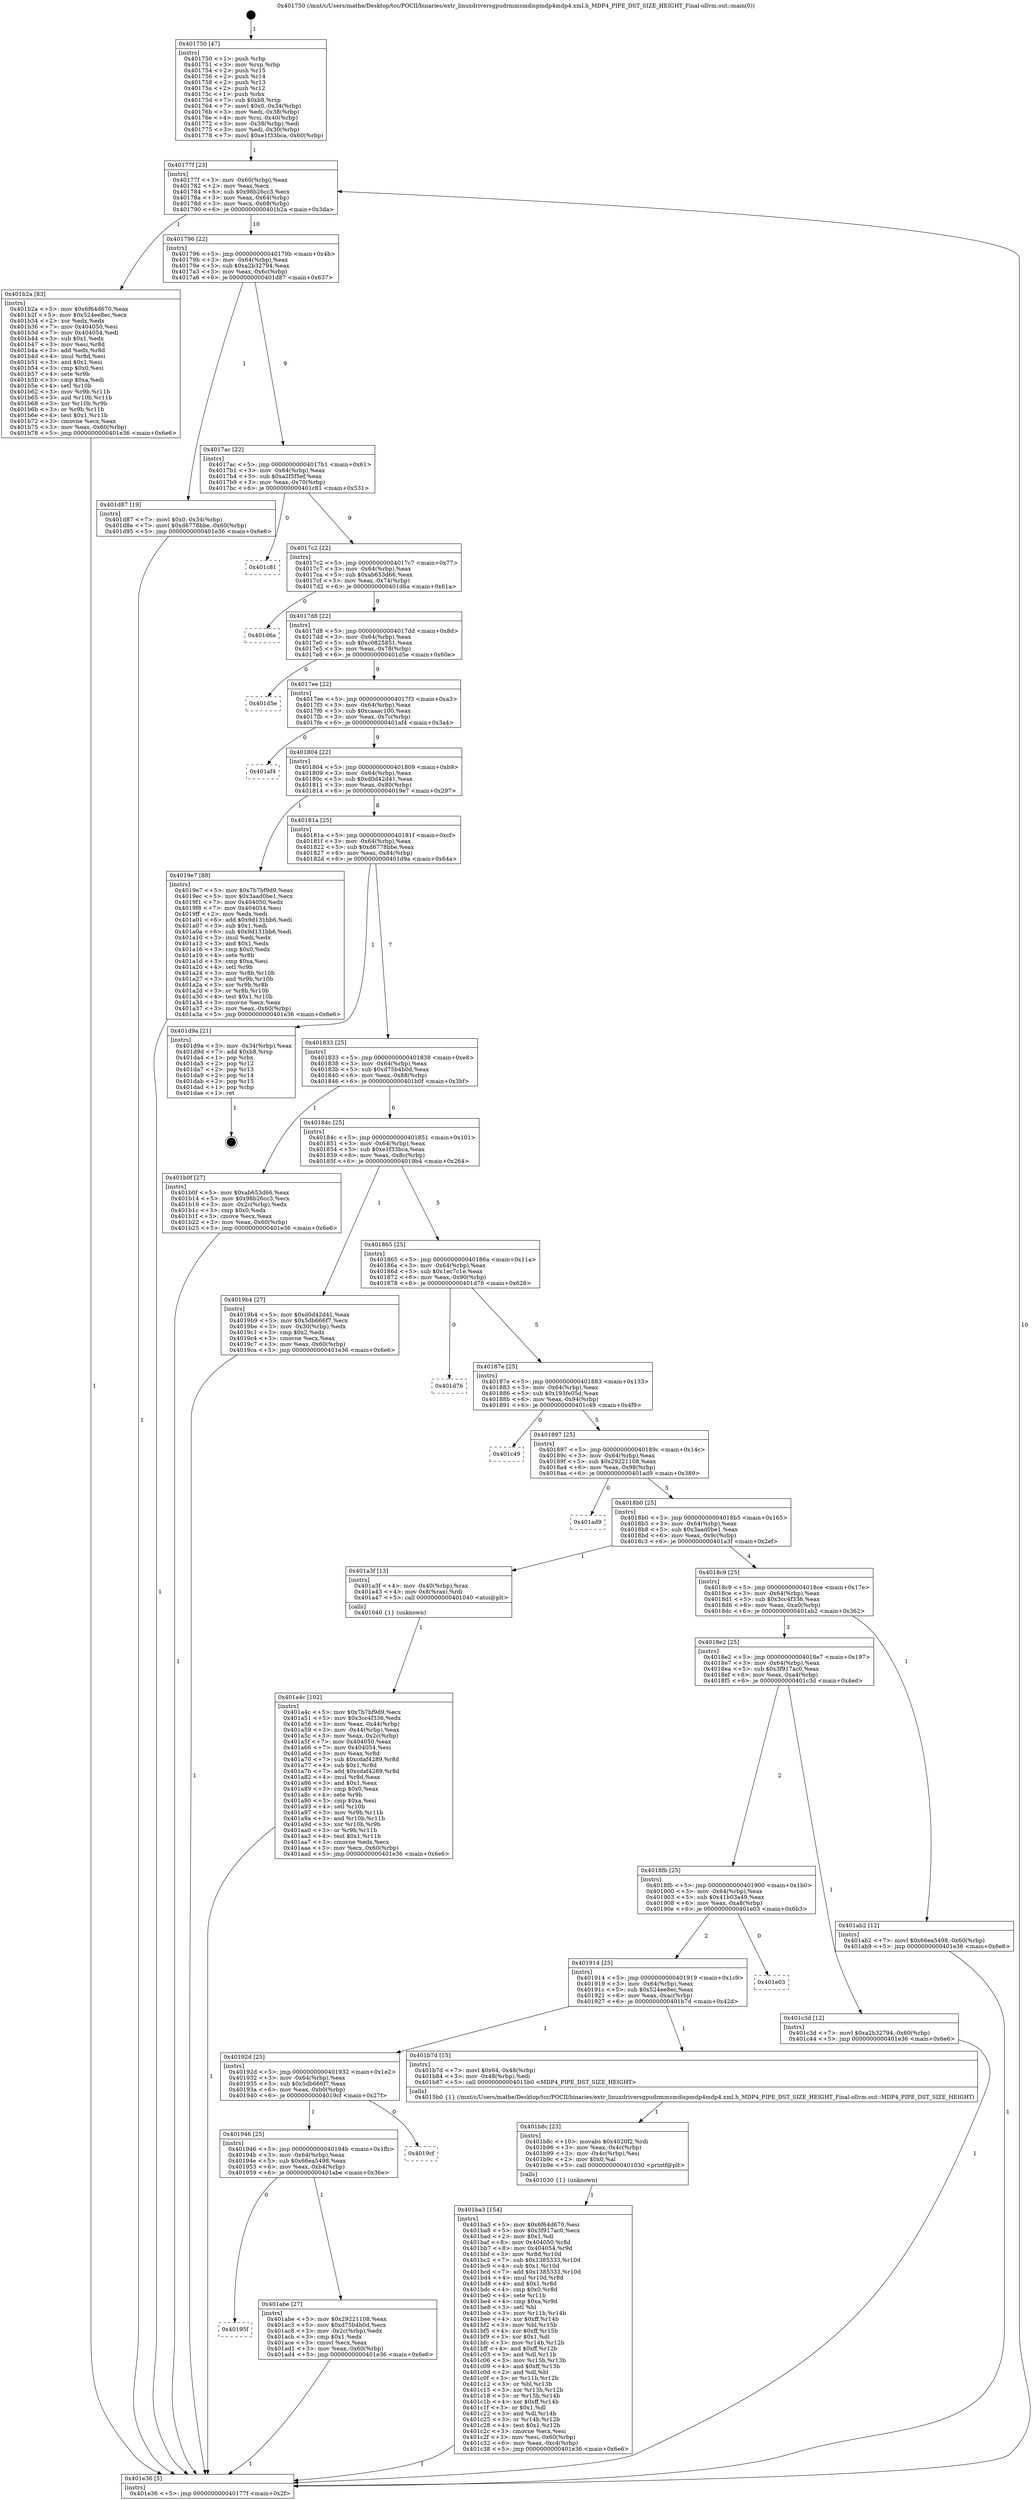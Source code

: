 digraph "0x401750" {
  label = "0x401750 (/mnt/c/Users/mathe/Desktop/tcc/POCII/binaries/extr_linuxdriversgpudrmmsmdispmdp4mdp4.xml.h_MDP4_PIPE_DST_SIZE_HEIGHT_Final-ollvm.out::main(0))"
  labelloc = "t"
  node[shape=record]

  Entry [label="",width=0.3,height=0.3,shape=circle,fillcolor=black,style=filled]
  "0x40177f" [label="{
     0x40177f [23]\l
     | [instrs]\l
     &nbsp;&nbsp;0x40177f \<+3\>: mov -0x60(%rbp),%eax\l
     &nbsp;&nbsp;0x401782 \<+2\>: mov %eax,%ecx\l
     &nbsp;&nbsp;0x401784 \<+6\>: sub $0x98b26cc3,%ecx\l
     &nbsp;&nbsp;0x40178a \<+3\>: mov %eax,-0x64(%rbp)\l
     &nbsp;&nbsp;0x40178d \<+3\>: mov %ecx,-0x68(%rbp)\l
     &nbsp;&nbsp;0x401790 \<+6\>: je 0000000000401b2a \<main+0x3da\>\l
  }"]
  "0x401b2a" [label="{
     0x401b2a [83]\l
     | [instrs]\l
     &nbsp;&nbsp;0x401b2a \<+5\>: mov $0x6f64d670,%eax\l
     &nbsp;&nbsp;0x401b2f \<+5\>: mov $0x524ee8ec,%ecx\l
     &nbsp;&nbsp;0x401b34 \<+2\>: xor %edx,%edx\l
     &nbsp;&nbsp;0x401b36 \<+7\>: mov 0x404050,%esi\l
     &nbsp;&nbsp;0x401b3d \<+7\>: mov 0x404054,%edi\l
     &nbsp;&nbsp;0x401b44 \<+3\>: sub $0x1,%edx\l
     &nbsp;&nbsp;0x401b47 \<+3\>: mov %esi,%r8d\l
     &nbsp;&nbsp;0x401b4a \<+3\>: add %edx,%r8d\l
     &nbsp;&nbsp;0x401b4d \<+4\>: imul %r8d,%esi\l
     &nbsp;&nbsp;0x401b51 \<+3\>: and $0x1,%esi\l
     &nbsp;&nbsp;0x401b54 \<+3\>: cmp $0x0,%esi\l
     &nbsp;&nbsp;0x401b57 \<+4\>: sete %r9b\l
     &nbsp;&nbsp;0x401b5b \<+3\>: cmp $0xa,%edi\l
     &nbsp;&nbsp;0x401b5e \<+4\>: setl %r10b\l
     &nbsp;&nbsp;0x401b62 \<+3\>: mov %r9b,%r11b\l
     &nbsp;&nbsp;0x401b65 \<+3\>: and %r10b,%r11b\l
     &nbsp;&nbsp;0x401b68 \<+3\>: xor %r10b,%r9b\l
     &nbsp;&nbsp;0x401b6b \<+3\>: or %r9b,%r11b\l
     &nbsp;&nbsp;0x401b6e \<+4\>: test $0x1,%r11b\l
     &nbsp;&nbsp;0x401b72 \<+3\>: cmovne %ecx,%eax\l
     &nbsp;&nbsp;0x401b75 \<+3\>: mov %eax,-0x60(%rbp)\l
     &nbsp;&nbsp;0x401b78 \<+5\>: jmp 0000000000401e36 \<main+0x6e6\>\l
  }"]
  "0x401796" [label="{
     0x401796 [22]\l
     | [instrs]\l
     &nbsp;&nbsp;0x401796 \<+5\>: jmp 000000000040179b \<main+0x4b\>\l
     &nbsp;&nbsp;0x40179b \<+3\>: mov -0x64(%rbp),%eax\l
     &nbsp;&nbsp;0x40179e \<+5\>: sub $0xa2b32794,%eax\l
     &nbsp;&nbsp;0x4017a3 \<+3\>: mov %eax,-0x6c(%rbp)\l
     &nbsp;&nbsp;0x4017a6 \<+6\>: je 0000000000401d87 \<main+0x637\>\l
  }"]
  Exit [label="",width=0.3,height=0.3,shape=circle,fillcolor=black,style=filled,peripheries=2]
  "0x401d87" [label="{
     0x401d87 [19]\l
     | [instrs]\l
     &nbsp;&nbsp;0x401d87 \<+7\>: movl $0x0,-0x34(%rbp)\l
     &nbsp;&nbsp;0x401d8e \<+7\>: movl $0xd6778bbe,-0x60(%rbp)\l
     &nbsp;&nbsp;0x401d95 \<+5\>: jmp 0000000000401e36 \<main+0x6e6\>\l
  }"]
  "0x4017ac" [label="{
     0x4017ac [22]\l
     | [instrs]\l
     &nbsp;&nbsp;0x4017ac \<+5\>: jmp 00000000004017b1 \<main+0x61\>\l
     &nbsp;&nbsp;0x4017b1 \<+3\>: mov -0x64(%rbp),%eax\l
     &nbsp;&nbsp;0x4017b4 \<+5\>: sub $0xa2f5f5ef,%eax\l
     &nbsp;&nbsp;0x4017b9 \<+3\>: mov %eax,-0x70(%rbp)\l
     &nbsp;&nbsp;0x4017bc \<+6\>: je 0000000000401c81 \<main+0x531\>\l
  }"]
  "0x401ba3" [label="{
     0x401ba3 [154]\l
     | [instrs]\l
     &nbsp;&nbsp;0x401ba3 \<+5\>: mov $0x6f64d670,%esi\l
     &nbsp;&nbsp;0x401ba8 \<+5\>: mov $0x3f917ac0,%ecx\l
     &nbsp;&nbsp;0x401bad \<+2\>: mov $0x1,%dl\l
     &nbsp;&nbsp;0x401baf \<+8\>: mov 0x404050,%r8d\l
     &nbsp;&nbsp;0x401bb7 \<+8\>: mov 0x404054,%r9d\l
     &nbsp;&nbsp;0x401bbf \<+3\>: mov %r8d,%r10d\l
     &nbsp;&nbsp;0x401bc2 \<+7\>: sub $0x1385333,%r10d\l
     &nbsp;&nbsp;0x401bc9 \<+4\>: sub $0x1,%r10d\l
     &nbsp;&nbsp;0x401bcd \<+7\>: add $0x1385333,%r10d\l
     &nbsp;&nbsp;0x401bd4 \<+4\>: imul %r10d,%r8d\l
     &nbsp;&nbsp;0x401bd8 \<+4\>: and $0x1,%r8d\l
     &nbsp;&nbsp;0x401bdc \<+4\>: cmp $0x0,%r8d\l
     &nbsp;&nbsp;0x401be0 \<+4\>: sete %r11b\l
     &nbsp;&nbsp;0x401be4 \<+4\>: cmp $0xa,%r9d\l
     &nbsp;&nbsp;0x401be8 \<+3\>: setl %bl\l
     &nbsp;&nbsp;0x401beb \<+3\>: mov %r11b,%r14b\l
     &nbsp;&nbsp;0x401bee \<+4\>: xor $0xff,%r14b\l
     &nbsp;&nbsp;0x401bf2 \<+3\>: mov %bl,%r15b\l
     &nbsp;&nbsp;0x401bf5 \<+4\>: xor $0xff,%r15b\l
     &nbsp;&nbsp;0x401bf9 \<+3\>: xor $0x1,%dl\l
     &nbsp;&nbsp;0x401bfc \<+3\>: mov %r14b,%r12b\l
     &nbsp;&nbsp;0x401bff \<+4\>: and $0xff,%r12b\l
     &nbsp;&nbsp;0x401c03 \<+3\>: and %dl,%r11b\l
     &nbsp;&nbsp;0x401c06 \<+3\>: mov %r15b,%r13b\l
     &nbsp;&nbsp;0x401c09 \<+4\>: and $0xff,%r13b\l
     &nbsp;&nbsp;0x401c0d \<+2\>: and %dl,%bl\l
     &nbsp;&nbsp;0x401c0f \<+3\>: or %r11b,%r12b\l
     &nbsp;&nbsp;0x401c12 \<+3\>: or %bl,%r13b\l
     &nbsp;&nbsp;0x401c15 \<+3\>: xor %r13b,%r12b\l
     &nbsp;&nbsp;0x401c18 \<+3\>: or %r15b,%r14b\l
     &nbsp;&nbsp;0x401c1b \<+4\>: xor $0xff,%r14b\l
     &nbsp;&nbsp;0x401c1f \<+3\>: or $0x1,%dl\l
     &nbsp;&nbsp;0x401c22 \<+3\>: and %dl,%r14b\l
     &nbsp;&nbsp;0x401c25 \<+3\>: or %r14b,%r12b\l
     &nbsp;&nbsp;0x401c28 \<+4\>: test $0x1,%r12b\l
     &nbsp;&nbsp;0x401c2c \<+3\>: cmovne %ecx,%esi\l
     &nbsp;&nbsp;0x401c2f \<+3\>: mov %esi,-0x60(%rbp)\l
     &nbsp;&nbsp;0x401c32 \<+6\>: mov %eax,-0xc4(%rbp)\l
     &nbsp;&nbsp;0x401c38 \<+5\>: jmp 0000000000401e36 \<main+0x6e6\>\l
  }"]
  "0x401c81" [label="{
     0x401c81\l
  }", style=dashed]
  "0x4017c2" [label="{
     0x4017c2 [22]\l
     | [instrs]\l
     &nbsp;&nbsp;0x4017c2 \<+5\>: jmp 00000000004017c7 \<main+0x77\>\l
     &nbsp;&nbsp;0x4017c7 \<+3\>: mov -0x64(%rbp),%eax\l
     &nbsp;&nbsp;0x4017ca \<+5\>: sub $0xab653d66,%eax\l
     &nbsp;&nbsp;0x4017cf \<+3\>: mov %eax,-0x74(%rbp)\l
     &nbsp;&nbsp;0x4017d2 \<+6\>: je 0000000000401d6a \<main+0x61a\>\l
  }"]
  "0x401b8c" [label="{
     0x401b8c [23]\l
     | [instrs]\l
     &nbsp;&nbsp;0x401b8c \<+10\>: movabs $0x4020f2,%rdi\l
     &nbsp;&nbsp;0x401b96 \<+3\>: mov %eax,-0x4c(%rbp)\l
     &nbsp;&nbsp;0x401b99 \<+3\>: mov -0x4c(%rbp),%esi\l
     &nbsp;&nbsp;0x401b9c \<+2\>: mov $0x0,%al\l
     &nbsp;&nbsp;0x401b9e \<+5\>: call 0000000000401030 \<printf@plt\>\l
     | [calls]\l
     &nbsp;&nbsp;0x401030 \{1\} (unknown)\l
  }"]
  "0x401d6a" [label="{
     0x401d6a\l
  }", style=dashed]
  "0x4017d8" [label="{
     0x4017d8 [22]\l
     | [instrs]\l
     &nbsp;&nbsp;0x4017d8 \<+5\>: jmp 00000000004017dd \<main+0x8d\>\l
     &nbsp;&nbsp;0x4017dd \<+3\>: mov -0x64(%rbp),%eax\l
     &nbsp;&nbsp;0x4017e0 \<+5\>: sub $0xc0825851,%eax\l
     &nbsp;&nbsp;0x4017e5 \<+3\>: mov %eax,-0x78(%rbp)\l
     &nbsp;&nbsp;0x4017e8 \<+6\>: je 0000000000401d5e \<main+0x60e\>\l
  }"]
  "0x40195f" [label="{
     0x40195f\l
  }", style=dashed]
  "0x401d5e" [label="{
     0x401d5e\l
  }", style=dashed]
  "0x4017ee" [label="{
     0x4017ee [22]\l
     | [instrs]\l
     &nbsp;&nbsp;0x4017ee \<+5\>: jmp 00000000004017f3 \<main+0xa3\>\l
     &nbsp;&nbsp;0x4017f3 \<+3\>: mov -0x64(%rbp),%eax\l
     &nbsp;&nbsp;0x4017f6 \<+5\>: sub $0xcaaac100,%eax\l
     &nbsp;&nbsp;0x4017fb \<+3\>: mov %eax,-0x7c(%rbp)\l
     &nbsp;&nbsp;0x4017fe \<+6\>: je 0000000000401af4 \<main+0x3a4\>\l
  }"]
  "0x401abe" [label="{
     0x401abe [27]\l
     | [instrs]\l
     &nbsp;&nbsp;0x401abe \<+5\>: mov $0x29221108,%eax\l
     &nbsp;&nbsp;0x401ac3 \<+5\>: mov $0xd75b4b0d,%ecx\l
     &nbsp;&nbsp;0x401ac8 \<+3\>: mov -0x2c(%rbp),%edx\l
     &nbsp;&nbsp;0x401acb \<+3\>: cmp $0x1,%edx\l
     &nbsp;&nbsp;0x401ace \<+3\>: cmovl %ecx,%eax\l
     &nbsp;&nbsp;0x401ad1 \<+3\>: mov %eax,-0x60(%rbp)\l
     &nbsp;&nbsp;0x401ad4 \<+5\>: jmp 0000000000401e36 \<main+0x6e6\>\l
  }"]
  "0x401af4" [label="{
     0x401af4\l
  }", style=dashed]
  "0x401804" [label="{
     0x401804 [22]\l
     | [instrs]\l
     &nbsp;&nbsp;0x401804 \<+5\>: jmp 0000000000401809 \<main+0xb9\>\l
     &nbsp;&nbsp;0x401809 \<+3\>: mov -0x64(%rbp),%eax\l
     &nbsp;&nbsp;0x40180c \<+5\>: sub $0xd0d42d41,%eax\l
     &nbsp;&nbsp;0x401811 \<+3\>: mov %eax,-0x80(%rbp)\l
     &nbsp;&nbsp;0x401814 \<+6\>: je 00000000004019e7 \<main+0x297\>\l
  }"]
  "0x401946" [label="{
     0x401946 [25]\l
     | [instrs]\l
     &nbsp;&nbsp;0x401946 \<+5\>: jmp 000000000040194b \<main+0x1fb\>\l
     &nbsp;&nbsp;0x40194b \<+3\>: mov -0x64(%rbp),%eax\l
     &nbsp;&nbsp;0x40194e \<+5\>: sub $0x66ea5498,%eax\l
     &nbsp;&nbsp;0x401953 \<+6\>: mov %eax,-0xb4(%rbp)\l
     &nbsp;&nbsp;0x401959 \<+6\>: je 0000000000401abe \<main+0x36e\>\l
  }"]
  "0x4019e7" [label="{
     0x4019e7 [88]\l
     | [instrs]\l
     &nbsp;&nbsp;0x4019e7 \<+5\>: mov $0x7b7bf9d9,%eax\l
     &nbsp;&nbsp;0x4019ec \<+5\>: mov $0x3aad0be1,%ecx\l
     &nbsp;&nbsp;0x4019f1 \<+7\>: mov 0x404050,%edx\l
     &nbsp;&nbsp;0x4019f8 \<+7\>: mov 0x404054,%esi\l
     &nbsp;&nbsp;0x4019ff \<+2\>: mov %edx,%edi\l
     &nbsp;&nbsp;0x401a01 \<+6\>: add $0x9d131bb6,%edi\l
     &nbsp;&nbsp;0x401a07 \<+3\>: sub $0x1,%edi\l
     &nbsp;&nbsp;0x401a0a \<+6\>: sub $0x9d131bb6,%edi\l
     &nbsp;&nbsp;0x401a10 \<+3\>: imul %edi,%edx\l
     &nbsp;&nbsp;0x401a13 \<+3\>: and $0x1,%edx\l
     &nbsp;&nbsp;0x401a16 \<+3\>: cmp $0x0,%edx\l
     &nbsp;&nbsp;0x401a19 \<+4\>: sete %r8b\l
     &nbsp;&nbsp;0x401a1d \<+3\>: cmp $0xa,%esi\l
     &nbsp;&nbsp;0x401a20 \<+4\>: setl %r9b\l
     &nbsp;&nbsp;0x401a24 \<+3\>: mov %r8b,%r10b\l
     &nbsp;&nbsp;0x401a27 \<+3\>: and %r9b,%r10b\l
     &nbsp;&nbsp;0x401a2a \<+3\>: xor %r9b,%r8b\l
     &nbsp;&nbsp;0x401a2d \<+3\>: or %r8b,%r10b\l
     &nbsp;&nbsp;0x401a30 \<+4\>: test $0x1,%r10b\l
     &nbsp;&nbsp;0x401a34 \<+3\>: cmovne %ecx,%eax\l
     &nbsp;&nbsp;0x401a37 \<+3\>: mov %eax,-0x60(%rbp)\l
     &nbsp;&nbsp;0x401a3a \<+5\>: jmp 0000000000401e36 \<main+0x6e6\>\l
  }"]
  "0x40181a" [label="{
     0x40181a [25]\l
     | [instrs]\l
     &nbsp;&nbsp;0x40181a \<+5\>: jmp 000000000040181f \<main+0xcf\>\l
     &nbsp;&nbsp;0x40181f \<+3\>: mov -0x64(%rbp),%eax\l
     &nbsp;&nbsp;0x401822 \<+5\>: sub $0xd6778bbe,%eax\l
     &nbsp;&nbsp;0x401827 \<+6\>: mov %eax,-0x84(%rbp)\l
     &nbsp;&nbsp;0x40182d \<+6\>: je 0000000000401d9a \<main+0x64a\>\l
  }"]
  "0x4019cf" [label="{
     0x4019cf\l
  }", style=dashed]
  "0x401d9a" [label="{
     0x401d9a [21]\l
     | [instrs]\l
     &nbsp;&nbsp;0x401d9a \<+3\>: mov -0x34(%rbp),%eax\l
     &nbsp;&nbsp;0x401d9d \<+7\>: add $0xb8,%rsp\l
     &nbsp;&nbsp;0x401da4 \<+1\>: pop %rbx\l
     &nbsp;&nbsp;0x401da5 \<+2\>: pop %r12\l
     &nbsp;&nbsp;0x401da7 \<+2\>: pop %r13\l
     &nbsp;&nbsp;0x401da9 \<+2\>: pop %r14\l
     &nbsp;&nbsp;0x401dab \<+2\>: pop %r15\l
     &nbsp;&nbsp;0x401dad \<+1\>: pop %rbp\l
     &nbsp;&nbsp;0x401dae \<+1\>: ret\l
  }"]
  "0x401833" [label="{
     0x401833 [25]\l
     | [instrs]\l
     &nbsp;&nbsp;0x401833 \<+5\>: jmp 0000000000401838 \<main+0xe8\>\l
     &nbsp;&nbsp;0x401838 \<+3\>: mov -0x64(%rbp),%eax\l
     &nbsp;&nbsp;0x40183b \<+5\>: sub $0xd75b4b0d,%eax\l
     &nbsp;&nbsp;0x401840 \<+6\>: mov %eax,-0x88(%rbp)\l
     &nbsp;&nbsp;0x401846 \<+6\>: je 0000000000401b0f \<main+0x3bf\>\l
  }"]
  "0x40192d" [label="{
     0x40192d [25]\l
     | [instrs]\l
     &nbsp;&nbsp;0x40192d \<+5\>: jmp 0000000000401932 \<main+0x1e2\>\l
     &nbsp;&nbsp;0x401932 \<+3\>: mov -0x64(%rbp),%eax\l
     &nbsp;&nbsp;0x401935 \<+5\>: sub $0x5db666f7,%eax\l
     &nbsp;&nbsp;0x40193a \<+6\>: mov %eax,-0xb0(%rbp)\l
     &nbsp;&nbsp;0x401940 \<+6\>: je 00000000004019cf \<main+0x27f\>\l
  }"]
  "0x401b0f" [label="{
     0x401b0f [27]\l
     | [instrs]\l
     &nbsp;&nbsp;0x401b0f \<+5\>: mov $0xab653d66,%eax\l
     &nbsp;&nbsp;0x401b14 \<+5\>: mov $0x98b26cc3,%ecx\l
     &nbsp;&nbsp;0x401b19 \<+3\>: mov -0x2c(%rbp),%edx\l
     &nbsp;&nbsp;0x401b1c \<+3\>: cmp $0x0,%edx\l
     &nbsp;&nbsp;0x401b1f \<+3\>: cmove %ecx,%eax\l
     &nbsp;&nbsp;0x401b22 \<+3\>: mov %eax,-0x60(%rbp)\l
     &nbsp;&nbsp;0x401b25 \<+5\>: jmp 0000000000401e36 \<main+0x6e6\>\l
  }"]
  "0x40184c" [label="{
     0x40184c [25]\l
     | [instrs]\l
     &nbsp;&nbsp;0x40184c \<+5\>: jmp 0000000000401851 \<main+0x101\>\l
     &nbsp;&nbsp;0x401851 \<+3\>: mov -0x64(%rbp),%eax\l
     &nbsp;&nbsp;0x401854 \<+5\>: sub $0xe1f33bca,%eax\l
     &nbsp;&nbsp;0x401859 \<+6\>: mov %eax,-0x8c(%rbp)\l
     &nbsp;&nbsp;0x40185f \<+6\>: je 00000000004019b4 \<main+0x264\>\l
  }"]
  "0x401b7d" [label="{
     0x401b7d [15]\l
     | [instrs]\l
     &nbsp;&nbsp;0x401b7d \<+7\>: movl $0x64,-0x48(%rbp)\l
     &nbsp;&nbsp;0x401b84 \<+3\>: mov -0x48(%rbp),%edi\l
     &nbsp;&nbsp;0x401b87 \<+5\>: call 00000000004015b0 \<MDP4_PIPE_DST_SIZE_HEIGHT\>\l
     | [calls]\l
     &nbsp;&nbsp;0x4015b0 \{1\} (/mnt/c/Users/mathe/Desktop/tcc/POCII/binaries/extr_linuxdriversgpudrmmsmdispmdp4mdp4.xml.h_MDP4_PIPE_DST_SIZE_HEIGHT_Final-ollvm.out::MDP4_PIPE_DST_SIZE_HEIGHT)\l
  }"]
  "0x4019b4" [label="{
     0x4019b4 [27]\l
     | [instrs]\l
     &nbsp;&nbsp;0x4019b4 \<+5\>: mov $0xd0d42d41,%eax\l
     &nbsp;&nbsp;0x4019b9 \<+5\>: mov $0x5db666f7,%ecx\l
     &nbsp;&nbsp;0x4019be \<+3\>: mov -0x30(%rbp),%edx\l
     &nbsp;&nbsp;0x4019c1 \<+3\>: cmp $0x2,%edx\l
     &nbsp;&nbsp;0x4019c4 \<+3\>: cmovne %ecx,%eax\l
     &nbsp;&nbsp;0x4019c7 \<+3\>: mov %eax,-0x60(%rbp)\l
     &nbsp;&nbsp;0x4019ca \<+5\>: jmp 0000000000401e36 \<main+0x6e6\>\l
  }"]
  "0x401865" [label="{
     0x401865 [25]\l
     | [instrs]\l
     &nbsp;&nbsp;0x401865 \<+5\>: jmp 000000000040186a \<main+0x11a\>\l
     &nbsp;&nbsp;0x40186a \<+3\>: mov -0x64(%rbp),%eax\l
     &nbsp;&nbsp;0x40186d \<+5\>: sub $0x1ec7c1e,%eax\l
     &nbsp;&nbsp;0x401872 \<+6\>: mov %eax,-0x90(%rbp)\l
     &nbsp;&nbsp;0x401878 \<+6\>: je 0000000000401d76 \<main+0x626\>\l
  }"]
  "0x401e36" [label="{
     0x401e36 [5]\l
     | [instrs]\l
     &nbsp;&nbsp;0x401e36 \<+5\>: jmp 000000000040177f \<main+0x2f\>\l
  }"]
  "0x401750" [label="{
     0x401750 [47]\l
     | [instrs]\l
     &nbsp;&nbsp;0x401750 \<+1\>: push %rbp\l
     &nbsp;&nbsp;0x401751 \<+3\>: mov %rsp,%rbp\l
     &nbsp;&nbsp;0x401754 \<+2\>: push %r15\l
     &nbsp;&nbsp;0x401756 \<+2\>: push %r14\l
     &nbsp;&nbsp;0x401758 \<+2\>: push %r13\l
     &nbsp;&nbsp;0x40175a \<+2\>: push %r12\l
     &nbsp;&nbsp;0x40175c \<+1\>: push %rbx\l
     &nbsp;&nbsp;0x40175d \<+7\>: sub $0xb8,%rsp\l
     &nbsp;&nbsp;0x401764 \<+7\>: movl $0x0,-0x34(%rbp)\l
     &nbsp;&nbsp;0x40176b \<+3\>: mov %edi,-0x38(%rbp)\l
     &nbsp;&nbsp;0x40176e \<+4\>: mov %rsi,-0x40(%rbp)\l
     &nbsp;&nbsp;0x401772 \<+3\>: mov -0x38(%rbp),%edi\l
     &nbsp;&nbsp;0x401775 \<+3\>: mov %edi,-0x30(%rbp)\l
     &nbsp;&nbsp;0x401778 \<+7\>: movl $0xe1f33bca,-0x60(%rbp)\l
  }"]
  "0x401914" [label="{
     0x401914 [25]\l
     | [instrs]\l
     &nbsp;&nbsp;0x401914 \<+5\>: jmp 0000000000401919 \<main+0x1c9\>\l
     &nbsp;&nbsp;0x401919 \<+3\>: mov -0x64(%rbp),%eax\l
     &nbsp;&nbsp;0x40191c \<+5\>: sub $0x524ee8ec,%eax\l
     &nbsp;&nbsp;0x401921 \<+6\>: mov %eax,-0xac(%rbp)\l
     &nbsp;&nbsp;0x401927 \<+6\>: je 0000000000401b7d \<main+0x42d\>\l
  }"]
  "0x401d76" [label="{
     0x401d76\l
  }", style=dashed]
  "0x40187e" [label="{
     0x40187e [25]\l
     | [instrs]\l
     &nbsp;&nbsp;0x40187e \<+5\>: jmp 0000000000401883 \<main+0x133\>\l
     &nbsp;&nbsp;0x401883 \<+3\>: mov -0x64(%rbp),%eax\l
     &nbsp;&nbsp;0x401886 \<+5\>: sub $0x193fe05d,%eax\l
     &nbsp;&nbsp;0x40188b \<+6\>: mov %eax,-0x94(%rbp)\l
     &nbsp;&nbsp;0x401891 \<+6\>: je 0000000000401c49 \<main+0x4f9\>\l
  }"]
  "0x401e03" [label="{
     0x401e03\l
  }", style=dashed]
  "0x401c49" [label="{
     0x401c49\l
  }", style=dashed]
  "0x401897" [label="{
     0x401897 [25]\l
     | [instrs]\l
     &nbsp;&nbsp;0x401897 \<+5\>: jmp 000000000040189c \<main+0x14c\>\l
     &nbsp;&nbsp;0x40189c \<+3\>: mov -0x64(%rbp),%eax\l
     &nbsp;&nbsp;0x40189f \<+5\>: sub $0x29221108,%eax\l
     &nbsp;&nbsp;0x4018a4 \<+6\>: mov %eax,-0x98(%rbp)\l
     &nbsp;&nbsp;0x4018aa \<+6\>: je 0000000000401ad9 \<main+0x389\>\l
  }"]
  "0x4018fb" [label="{
     0x4018fb [25]\l
     | [instrs]\l
     &nbsp;&nbsp;0x4018fb \<+5\>: jmp 0000000000401900 \<main+0x1b0\>\l
     &nbsp;&nbsp;0x401900 \<+3\>: mov -0x64(%rbp),%eax\l
     &nbsp;&nbsp;0x401903 \<+5\>: sub $0x41b03a49,%eax\l
     &nbsp;&nbsp;0x401908 \<+6\>: mov %eax,-0xa8(%rbp)\l
     &nbsp;&nbsp;0x40190e \<+6\>: je 0000000000401e03 \<main+0x6b3\>\l
  }"]
  "0x401ad9" [label="{
     0x401ad9\l
  }", style=dashed]
  "0x4018b0" [label="{
     0x4018b0 [25]\l
     | [instrs]\l
     &nbsp;&nbsp;0x4018b0 \<+5\>: jmp 00000000004018b5 \<main+0x165\>\l
     &nbsp;&nbsp;0x4018b5 \<+3\>: mov -0x64(%rbp),%eax\l
     &nbsp;&nbsp;0x4018b8 \<+5\>: sub $0x3aad0be1,%eax\l
     &nbsp;&nbsp;0x4018bd \<+6\>: mov %eax,-0x9c(%rbp)\l
     &nbsp;&nbsp;0x4018c3 \<+6\>: je 0000000000401a3f \<main+0x2ef\>\l
  }"]
  "0x401c3d" [label="{
     0x401c3d [12]\l
     | [instrs]\l
     &nbsp;&nbsp;0x401c3d \<+7\>: movl $0xa2b32794,-0x60(%rbp)\l
     &nbsp;&nbsp;0x401c44 \<+5\>: jmp 0000000000401e36 \<main+0x6e6\>\l
  }"]
  "0x401a3f" [label="{
     0x401a3f [13]\l
     | [instrs]\l
     &nbsp;&nbsp;0x401a3f \<+4\>: mov -0x40(%rbp),%rax\l
     &nbsp;&nbsp;0x401a43 \<+4\>: mov 0x8(%rax),%rdi\l
     &nbsp;&nbsp;0x401a47 \<+5\>: call 0000000000401040 \<atoi@plt\>\l
     | [calls]\l
     &nbsp;&nbsp;0x401040 \{1\} (unknown)\l
  }"]
  "0x4018c9" [label="{
     0x4018c9 [25]\l
     | [instrs]\l
     &nbsp;&nbsp;0x4018c9 \<+5\>: jmp 00000000004018ce \<main+0x17e\>\l
     &nbsp;&nbsp;0x4018ce \<+3\>: mov -0x64(%rbp),%eax\l
     &nbsp;&nbsp;0x4018d1 \<+5\>: sub $0x3cc4f336,%eax\l
     &nbsp;&nbsp;0x4018d6 \<+6\>: mov %eax,-0xa0(%rbp)\l
     &nbsp;&nbsp;0x4018dc \<+6\>: je 0000000000401ab2 \<main+0x362\>\l
  }"]
  "0x401a4c" [label="{
     0x401a4c [102]\l
     | [instrs]\l
     &nbsp;&nbsp;0x401a4c \<+5\>: mov $0x7b7bf9d9,%ecx\l
     &nbsp;&nbsp;0x401a51 \<+5\>: mov $0x3cc4f336,%edx\l
     &nbsp;&nbsp;0x401a56 \<+3\>: mov %eax,-0x44(%rbp)\l
     &nbsp;&nbsp;0x401a59 \<+3\>: mov -0x44(%rbp),%eax\l
     &nbsp;&nbsp;0x401a5c \<+3\>: mov %eax,-0x2c(%rbp)\l
     &nbsp;&nbsp;0x401a5f \<+7\>: mov 0x404050,%eax\l
     &nbsp;&nbsp;0x401a66 \<+7\>: mov 0x404054,%esi\l
     &nbsp;&nbsp;0x401a6d \<+3\>: mov %eax,%r8d\l
     &nbsp;&nbsp;0x401a70 \<+7\>: sub $0xcdaf4289,%r8d\l
     &nbsp;&nbsp;0x401a77 \<+4\>: sub $0x1,%r8d\l
     &nbsp;&nbsp;0x401a7b \<+7\>: add $0xcdaf4289,%r8d\l
     &nbsp;&nbsp;0x401a82 \<+4\>: imul %r8d,%eax\l
     &nbsp;&nbsp;0x401a86 \<+3\>: and $0x1,%eax\l
     &nbsp;&nbsp;0x401a89 \<+3\>: cmp $0x0,%eax\l
     &nbsp;&nbsp;0x401a8c \<+4\>: sete %r9b\l
     &nbsp;&nbsp;0x401a90 \<+3\>: cmp $0xa,%esi\l
     &nbsp;&nbsp;0x401a93 \<+4\>: setl %r10b\l
     &nbsp;&nbsp;0x401a97 \<+3\>: mov %r9b,%r11b\l
     &nbsp;&nbsp;0x401a9a \<+3\>: and %r10b,%r11b\l
     &nbsp;&nbsp;0x401a9d \<+3\>: xor %r10b,%r9b\l
     &nbsp;&nbsp;0x401aa0 \<+3\>: or %r9b,%r11b\l
     &nbsp;&nbsp;0x401aa3 \<+4\>: test $0x1,%r11b\l
     &nbsp;&nbsp;0x401aa7 \<+3\>: cmovne %edx,%ecx\l
     &nbsp;&nbsp;0x401aaa \<+3\>: mov %ecx,-0x60(%rbp)\l
     &nbsp;&nbsp;0x401aad \<+5\>: jmp 0000000000401e36 \<main+0x6e6\>\l
  }"]
  "0x4018e2" [label="{
     0x4018e2 [25]\l
     | [instrs]\l
     &nbsp;&nbsp;0x4018e2 \<+5\>: jmp 00000000004018e7 \<main+0x197\>\l
     &nbsp;&nbsp;0x4018e7 \<+3\>: mov -0x64(%rbp),%eax\l
     &nbsp;&nbsp;0x4018ea \<+5\>: sub $0x3f917ac0,%eax\l
     &nbsp;&nbsp;0x4018ef \<+6\>: mov %eax,-0xa4(%rbp)\l
     &nbsp;&nbsp;0x4018f5 \<+6\>: je 0000000000401c3d \<main+0x4ed\>\l
  }"]
  "0x401ab2" [label="{
     0x401ab2 [12]\l
     | [instrs]\l
     &nbsp;&nbsp;0x401ab2 \<+7\>: movl $0x66ea5498,-0x60(%rbp)\l
     &nbsp;&nbsp;0x401ab9 \<+5\>: jmp 0000000000401e36 \<main+0x6e6\>\l
  }"]
  Entry -> "0x401750" [label=" 1"]
  "0x40177f" -> "0x401b2a" [label=" 1"]
  "0x40177f" -> "0x401796" [label=" 10"]
  "0x401d9a" -> Exit [label=" 1"]
  "0x401796" -> "0x401d87" [label=" 1"]
  "0x401796" -> "0x4017ac" [label=" 9"]
  "0x401d87" -> "0x401e36" [label=" 1"]
  "0x4017ac" -> "0x401c81" [label=" 0"]
  "0x4017ac" -> "0x4017c2" [label=" 9"]
  "0x401c3d" -> "0x401e36" [label=" 1"]
  "0x4017c2" -> "0x401d6a" [label=" 0"]
  "0x4017c2" -> "0x4017d8" [label=" 9"]
  "0x401ba3" -> "0x401e36" [label=" 1"]
  "0x4017d8" -> "0x401d5e" [label=" 0"]
  "0x4017d8" -> "0x4017ee" [label=" 9"]
  "0x401b8c" -> "0x401ba3" [label=" 1"]
  "0x4017ee" -> "0x401af4" [label=" 0"]
  "0x4017ee" -> "0x401804" [label=" 9"]
  "0x401b7d" -> "0x401b8c" [label=" 1"]
  "0x401804" -> "0x4019e7" [label=" 1"]
  "0x401804" -> "0x40181a" [label=" 8"]
  "0x401b0f" -> "0x401e36" [label=" 1"]
  "0x40181a" -> "0x401d9a" [label=" 1"]
  "0x40181a" -> "0x401833" [label=" 7"]
  "0x401abe" -> "0x401e36" [label=" 1"]
  "0x401833" -> "0x401b0f" [label=" 1"]
  "0x401833" -> "0x40184c" [label=" 6"]
  "0x401946" -> "0x401abe" [label=" 1"]
  "0x40184c" -> "0x4019b4" [label=" 1"]
  "0x40184c" -> "0x401865" [label=" 5"]
  "0x4019b4" -> "0x401e36" [label=" 1"]
  "0x401750" -> "0x40177f" [label=" 1"]
  "0x401e36" -> "0x40177f" [label=" 10"]
  "0x4019e7" -> "0x401e36" [label=" 1"]
  "0x401b2a" -> "0x401e36" [label=" 1"]
  "0x401865" -> "0x401d76" [label=" 0"]
  "0x401865" -> "0x40187e" [label=" 5"]
  "0x40192d" -> "0x4019cf" [label=" 0"]
  "0x40187e" -> "0x401c49" [label=" 0"]
  "0x40187e" -> "0x401897" [label=" 5"]
  "0x401946" -> "0x40195f" [label=" 0"]
  "0x401897" -> "0x401ad9" [label=" 0"]
  "0x401897" -> "0x4018b0" [label=" 5"]
  "0x401914" -> "0x401b7d" [label=" 1"]
  "0x4018b0" -> "0x401a3f" [label=" 1"]
  "0x4018b0" -> "0x4018c9" [label=" 4"]
  "0x401a3f" -> "0x401a4c" [label=" 1"]
  "0x401a4c" -> "0x401e36" [label=" 1"]
  "0x40192d" -> "0x401946" [label=" 1"]
  "0x4018c9" -> "0x401ab2" [label=" 1"]
  "0x4018c9" -> "0x4018e2" [label=" 3"]
  "0x401ab2" -> "0x401e36" [label=" 1"]
  "0x4018fb" -> "0x401914" [label=" 2"]
  "0x4018e2" -> "0x401c3d" [label=" 1"]
  "0x4018e2" -> "0x4018fb" [label=" 2"]
  "0x401914" -> "0x40192d" [label=" 1"]
  "0x4018fb" -> "0x401e03" [label=" 0"]
}
